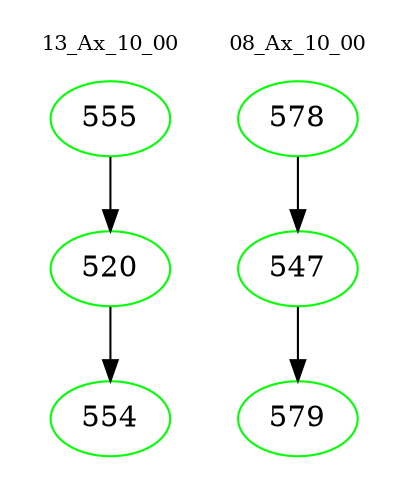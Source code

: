 digraph{
subgraph cluster_0 {
color = white
label = "13_Ax_10_00";
fontsize=10;
T0_555 [label="555", color="green"]
T0_555 -> T0_520 [color="black"]
T0_520 [label="520", color="green"]
T0_520 -> T0_554 [color="black"]
T0_554 [label="554", color="green"]
}
subgraph cluster_1 {
color = white
label = "08_Ax_10_00";
fontsize=10;
T1_578 [label="578", color="green"]
T1_578 -> T1_547 [color="black"]
T1_547 [label="547", color="green"]
T1_547 -> T1_579 [color="black"]
T1_579 [label="579", color="green"]
}
}
